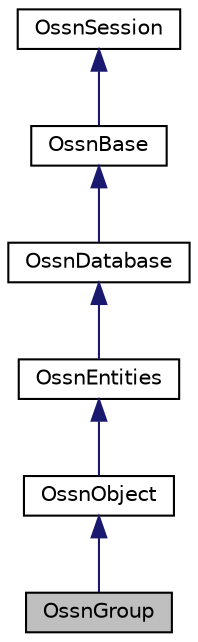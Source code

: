 digraph "OssnGroup"
{
  edge [fontname="Helvetica",fontsize="10",labelfontname="Helvetica",labelfontsize="10"];
  node [fontname="Helvetica",fontsize="10",shape=record];
  Node1 [label="OssnGroup",height=0.2,width=0.4,color="black", fillcolor="grey75", style="filled", fontcolor="black"];
  Node2 -> Node1 [dir="back",color="midnightblue",fontsize="10",style="solid"];
  Node2 [label="OssnObject",height=0.2,width=0.4,color="black", fillcolor="white", style="filled",URL="$class_ossn_object.html"];
  Node3 -> Node2 [dir="back",color="midnightblue",fontsize="10",style="solid"];
  Node3 [label="OssnEntities",height=0.2,width=0.4,color="black", fillcolor="white", style="filled",URL="$class_ossn_entities.html"];
  Node4 -> Node3 [dir="back",color="midnightblue",fontsize="10",style="solid"];
  Node4 [label="OssnDatabase",height=0.2,width=0.4,color="black", fillcolor="white", style="filled",URL="$class_ossn_database.html"];
  Node5 -> Node4 [dir="back",color="midnightblue",fontsize="10",style="solid"];
  Node5 [label="OssnBase",height=0.2,width=0.4,color="black", fillcolor="white", style="filled",URL="$class_ossn_base.html"];
  Node6 -> Node5 [dir="back",color="midnightblue",fontsize="10",style="solid"];
  Node6 [label="OssnSession",height=0.2,width=0.4,color="black", fillcolor="white", style="filled",URL="$class_ossn_session.html"];
}
